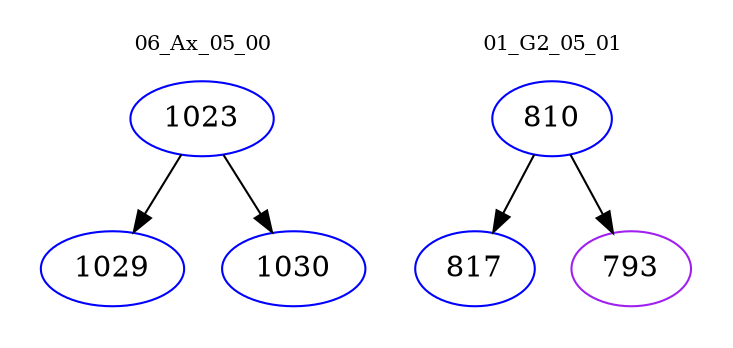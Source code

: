 digraph{
subgraph cluster_0 {
color = white
label = "06_Ax_05_00";
fontsize=10;
T0_1023 [label="1023", color="blue"]
T0_1023 -> T0_1029 [color="black"]
T0_1029 [label="1029", color="blue"]
T0_1023 -> T0_1030 [color="black"]
T0_1030 [label="1030", color="blue"]
}
subgraph cluster_1 {
color = white
label = "01_G2_05_01";
fontsize=10;
T1_810 [label="810", color="blue"]
T1_810 -> T1_817 [color="black"]
T1_817 [label="817", color="blue"]
T1_810 -> T1_793 [color="black"]
T1_793 [label="793", color="purple"]
}
}
